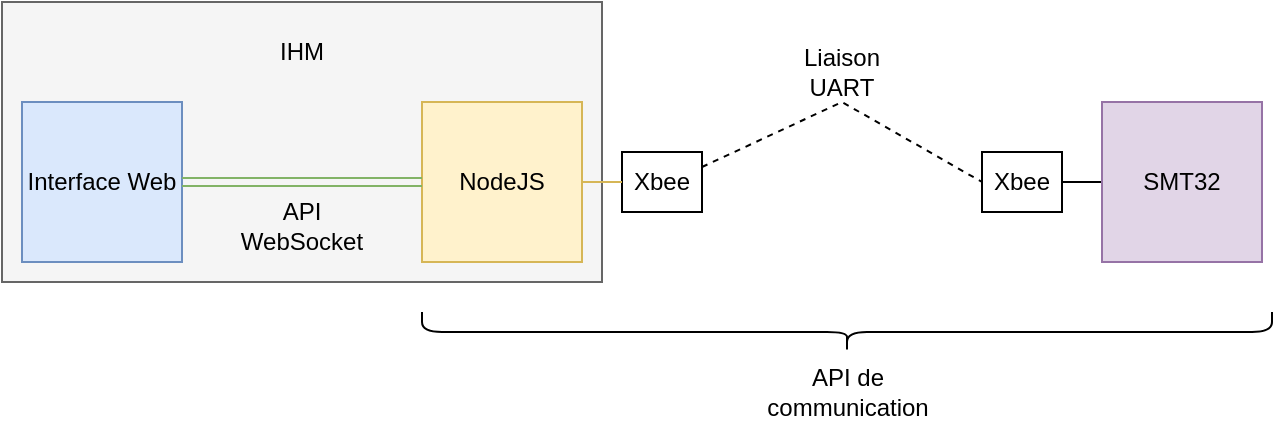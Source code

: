 <mxfile version="17.4.6" type="github"><diagram id="6zsxClgZKV1p0IMMqIu3" name="Page-1"><mxGraphModel dx="1422" dy="763" grid="1" gridSize="10" guides="1" tooltips="1" connect="1" arrows="1" fold="1" page="1" pageScale="1" pageWidth="827" pageHeight="1169" math="0" shadow="0"><root><mxCell id="0"/><mxCell id="1" parent="0"/><mxCell id="xaAv9fRUxoIq9Sfn0ma8-1" value="" style="whiteSpace=wrap;html=1;fillColor=#f5f5f5;fontColor=#333333;strokeColor=#666666;" vertex="1" parent="1"><mxGeometry x="40" y="220" width="300" height="140" as="geometry"/></mxCell><mxCell id="xaAv9fRUxoIq9Sfn0ma8-3" value="Interface Web" style="rounded=0;whiteSpace=wrap;html=1;fillColor=#dae8fc;strokeColor=#6c8ebf;" vertex="1" parent="1"><mxGeometry x="50" y="270" width="80" height="80" as="geometry"/></mxCell><mxCell id="xaAv9fRUxoIq9Sfn0ma8-4" value="NodeJS" style="rounded=0;whiteSpace=wrap;html=1;fillColor=#fff2cc;strokeColor=#d6b656;" vertex="1" parent="1"><mxGeometry x="250" y="270" width="80" height="80" as="geometry"/></mxCell><mxCell id="xaAv9fRUxoIq9Sfn0ma8-5" value="" style="shape=image;html=1;verticalAlign=top;verticalLabelPosition=bottom;labelBackgroundColor=#ffffff;imageAspect=0;aspect=fixed;image=https://cdn4.iconfinder.com/data/icons/internet-networking-and-communication-glyph-24/24/Mobile_mobile_wifi_wifi_connection_wifi_signals_wireless_internet-128.png;fillColor=none;gradientColor=none;rotation=45;" vertex="1" parent="1"><mxGeometry x="380" y="270" width="50" height="50" as="geometry"/></mxCell><mxCell id="xaAv9fRUxoIq9Sfn0ma8-6" value="" style="shape=link;html=1;rounded=0;entryX=0;entryY=0.5;entryDx=0;entryDy=0;exitX=1;exitY=0.5;exitDx=0;exitDy=0;fillColor=#d5e8d4;strokeColor=#82b366;" edge="1" parent="1" source="xaAv9fRUxoIq9Sfn0ma8-3" target="xaAv9fRUxoIq9Sfn0ma8-4"><mxGeometry width="100" relative="1" as="geometry"><mxPoint x="180" y="310" as="sourcePoint"/><mxPoint x="230" y="309.5" as="targetPoint"/></mxGeometry></mxCell><mxCell id="xaAv9fRUxoIq9Sfn0ma8-7" value="Xbee" style="rounded=0;whiteSpace=wrap;html=1;fillColor=none;gradientColor=none;" vertex="1" parent="1"><mxGeometry x="350" y="295" width="40" height="30" as="geometry"/></mxCell><mxCell id="xaAv9fRUxoIq9Sfn0ma8-9" value="" style="endArrow=none;html=1;rounded=0;entryX=0;entryY=0.5;entryDx=0;entryDy=0;exitX=1;exitY=0.5;exitDx=0;exitDy=0;fillColor=#fff2cc;strokeColor=#d6b656;" edge="1" parent="1" source="xaAv9fRUxoIq9Sfn0ma8-4" target="xaAv9fRUxoIq9Sfn0ma8-7"><mxGeometry width="50" height="50" relative="1" as="geometry"><mxPoint x="280" y="400" as="sourcePoint"/><mxPoint x="330" y="350" as="targetPoint"/></mxGeometry></mxCell><mxCell id="xaAv9fRUxoIq9Sfn0ma8-10" value="IHM" style="text;html=1;strokeColor=none;fillColor=none;align=center;verticalAlign=middle;whiteSpace=wrap;rounded=0;" vertex="1" parent="1"><mxGeometry x="160" y="230" width="60" height="30" as="geometry"/></mxCell><mxCell id="xaAv9fRUxoIq9Sfn0ma8-11" value="API WebSocket" style="text;html=1;strokeColor=none;fillColor=none;align=center;verticalAlign=middle;whiteSpace=wrap;rounded=0;" vertex="1" parent="1"><mxGeometry x="160" y="317" width="60" height="30" as="geometry"/></mxCell><mxCell id="xaAv9fRUxoIq9Sfn0ma8-12" value="" style="shape=image;html=1;verticalAlign=top;verticalLabelPosition=bottom;labelBackgroundColor=#ffffff;imageAspect=0;aspect=fixed;image=https://cdn4.iconfinder.com/data/icons/internet-networking-and-communication-glyph-24/24/Mobile_mobile_wifi_wifi_connection_wifi_signals_wireless_internet-128.png;fillColor=none;gradientColor=none;rotation=-45;" vertex="1" parent="1"><mxGeometry x="490" y="270" width="50" height="50" as="geometry"/></mxCell><mxCell id="xaAv9fRUxoIq9Sfn0ma8-13" value="Xbee" style="rounded=0;whiteSpace=wrap;html=1;fillColor=none;gradientColor=none;" vertex="1" parent="1"><mxGeometry x="530" y="295" width="40" height="30" as="geometry"/></mxCell><mxCell id="xaAv9fRUxoIq9Sfn0ma8-14" value="" style="endArrow=none;dashed=1;html=1;rounded=0;exitX=1;exitY=0.25;exitDx=0;exitDy=0;entryX=0;entryY=0.5;entryDx=0;entryDy=0;" edge="1" parent="1" source="xaAv9fRUxoIq9Sfn0ma8-7" target="xaAv9fRUxoIq9Sfn0ma8-13"><mxGeometry width="50" height="50" relative="1" as="geometry"><mxPoint x="440" y="330" as="sourcePoint"/><mxPoint x="440" y="360" as="targetPoint"/><Array as="points"><mxPoint x="460" y="270"/></Array></mxGeometry></mxCell><mxCell id="xaAv9fRUxoIq9Sfn0ma8-15" value="Liaison UART" style="text;html=1;strokeColor=none;fillColor=none;align=center;verticalAlign=middle;whiteSpace=wrap;rounded=0;" vertex="1" parent="1"><mxGeometry x="430" y="240" width="60" height="30" as="geometry"/></mxCell><mxCell id="xaAv9fRUxoIq9Sfn0ma8-16" value="" style="endArrow=none;html=1;rounded=0;fontColor=#000000;exitX=1;exitY=0.5;exitDx=0;exitDy=0;entryX=0;entryY=0.5;entryDx=0;entryDy=0;" edge="1" parent="1" source="xaAv9fRUxoIq9Sfn0ma8-13" target="xaAv9fRUxoIq9Sfn0ma8-18"><mxGeometry width="50" height="50" relative="1" as="geometry"><mxPoint x="390" y="410" as="sourcePoint"/><mxPoint x="590" y="310" as="targetPoint"/></mxGeometry></mxCell><mxCell id="xaAv9fRUxoIq9Sfn0ma8-18" value="SMT32" style="rounded=0;whiteSpace=wrap;html=1;fillColor=#e1d5e7;strokeColor=#9673a6;" vertex="1" parent="1"><mxGeometry x="590" y="270" width="80" height="80" as="geometry"/></mxCell><mxCell id="xaAv9fRUxoIq9Sfn0ma8-21" value="" style="shape=curlyBracket;whiteSpace=wrap;html=1;rounded=1;flipH=1;fontColor=#000000;fillColor=none;gradientColor=none;rotation=90;" vertex="1" parent="1"><mxGeometry x="452.5" y="172.5" width="20" height="425" as="geometry"/></mxCell><mxCell id="xaAv9fRUxoIq9Sfn0ma8-22" value="API de communication" style="text;html=1;strokeColor=none;fillColor=none;align=center;verticalAlign=middle;whiteSpace=wrap;rounded=0;" vertex="1" parent="1"><mxGeometry x="432.5" y="400" width="60" height="30" as="geometry"/></mxCell></root></mxGraphModel></diagram></mxfile>